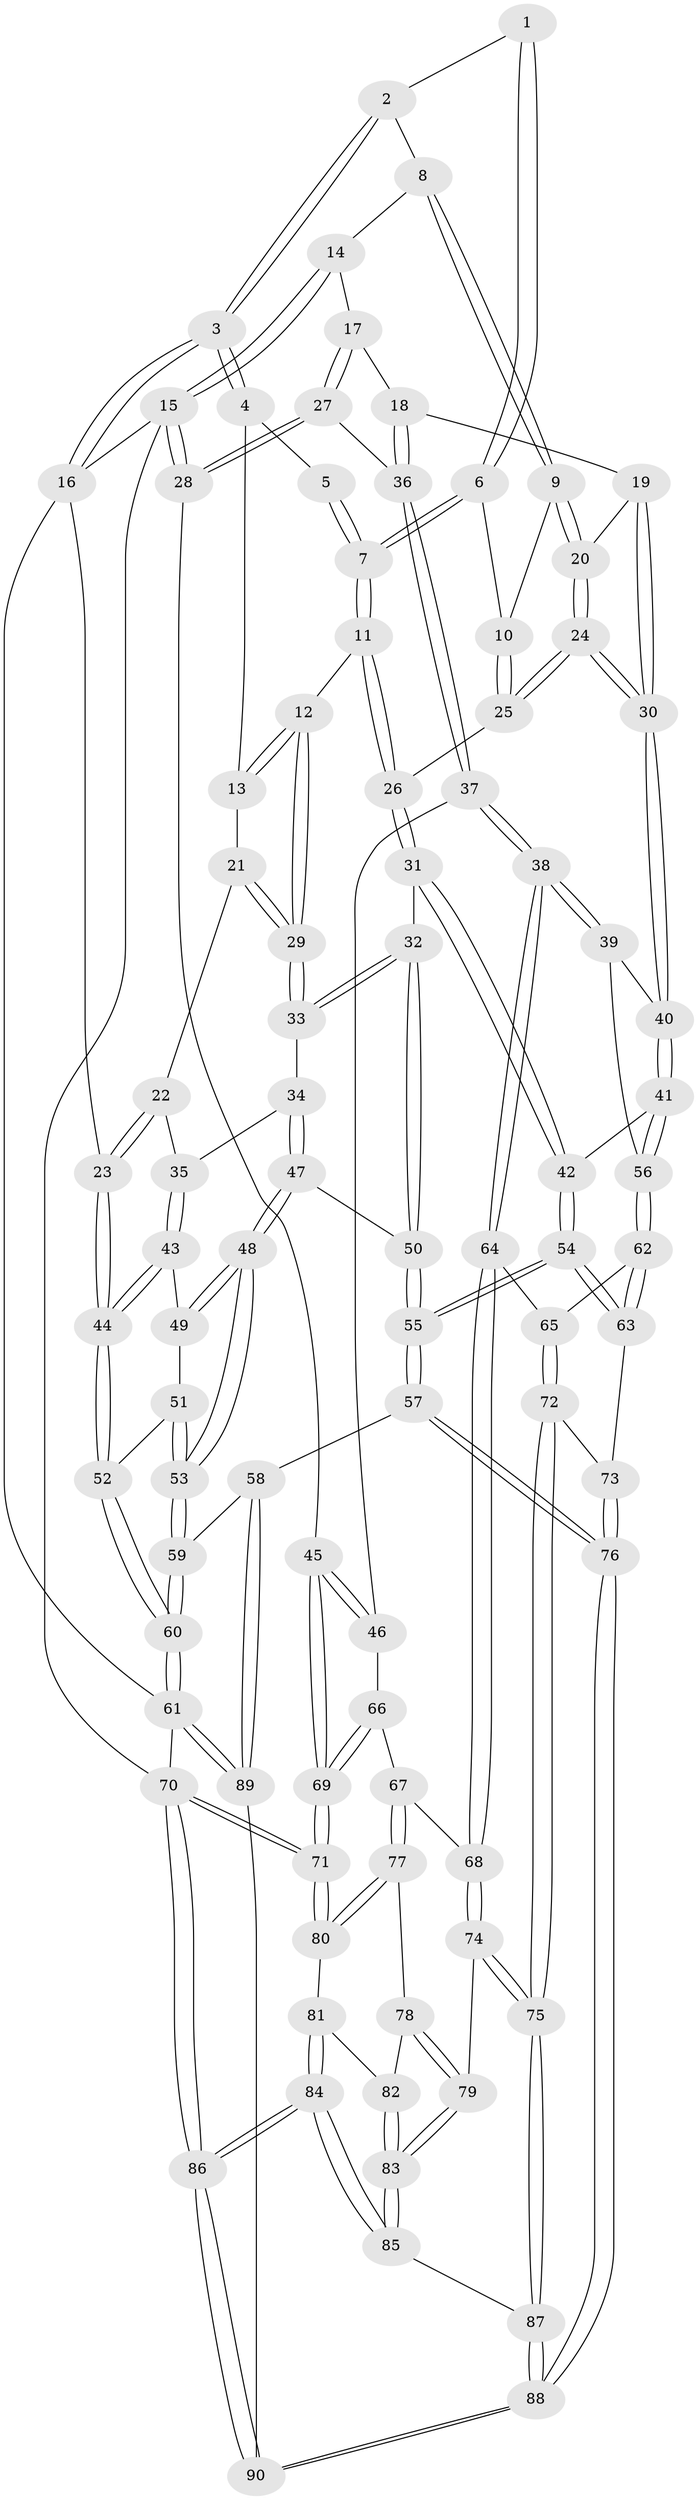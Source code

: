 // Generated by graph-tools (version 1.1) at 2025/03/03/09/25 03:03:18]
// undirected, 90 vertices, 222 edges
graph export_dot {
graph [start="1"]
  node [color=gray90,style=filled];
  1 [pos="+0.3935178716822482+0.021025897170766233"];
  2 [pos="+0.4593625160470346+0"];
  3 [pos="+0+0"];
  4 [pos="+0.1805107479808736+0.0417192120723206"];
  5 [pos="+0.23893286072380826+0.059544664007554225"];
  6 [pos="+0.3877036138163716+0.10554149432481752"];
  7 [pos="+0.3543455750007696+0.16986357896519827"];
  8 [pos="+0.6986831254613974+0"];
  9 [pos="+0.6826147737481875+0"];
  10 [pos="+0.5288471888740551+0.13496566246933592"];
  11 [pos="+0.3534681075329222+0.17354469641430706"];
  12 [pos="+0.3103078060430075+0.20244860932561576"];
  13 [pos="+0.188238409131469+0.10015607600672417"];
  14 [pos="+0.7791350374004962+0"];
  15 [pos="+1+0"];
  16 [pos="+0+0"];
  17 [pos="+0.9329517988633182+0.15555413601106366"];
  18 [pos="+0.8006983142166755+0.25541845182450196"];
  19 [pos="+0.7436143402760784+0.17508259159841671"];
  20 [pos="+0.7024286686378737+0.07792082663908179"];
  21 [pos="+0.15222895819438884+0.1897585046081822"];
  22 [pos="+0.09817037898700745+0.2207100142274025"];
  23 [pos="+0+0.022091489619597275"];
  24 [pos="+0.5317165801824849+0.29298565989207076"];
  25 [pos="+0.5257417313991567+0.29027461227361345"];
  26 [pos="+0.5024338234746232+0.2904363800245239"];
  27 [pos="+1+0.20478762094690056"];
  28 [pos="+1+0.23618520608253152"];
  29 [pos="+0.29367648241045563+0.22342294265717053"];
  30 [pos="+0.5423128022253498+0.30175965890136497"];
  31 [pos="+0.37259216512650556+0.3921326233053084"];
  32 [pos="+0.3654015659419254+0.38899738814119716"];
  33 [pos="+0.28854371295074455+0.24246755785604068"];
  34 [pos="+0.17129559005249848+0.3478434879416803"];
  35 [pos="+0.14390322074352468+0.329481103928867"];
  36 [pos="+0.8002985196150525+0.29970895771807954"];
  37 [pos="+0.794045462535854+0.40124693045873605"];
  38 [pos="+0.7625676343205869+0.4240850977016897"];
  39 [pos="+0.6292559944907513+0.37099699882112885"];
  40 [pos="+0.5848452532550606+0.3514702883510001"];
  41 [pos="+0.5105032377517534+0.4617388848448623"];
  42 [pos="+0.39516956609971665+0.48141204451021796"];
  43 [pos="+0+0.3780401240036534"];
  44 [pos="+0+0.36217710364646005"];
  45 [pos="+1+0.3666702177155324"];
  46 [pos="+0.8971008702238962+0.41497530174056957"];
  47 [pos="+0.18810215690291301+0.3953213138052662"];
  48 [pos="+0.14740590749789137+0.4656758589033568"];
  49 [pos="+0.05763937486453021+0.43454451255653354"];
  50 [pos="+0.22859514940792894+0.4080341087704958"];
  51 [pos="+0.04367020431913826+0.47445760988544355"];
  52 [pos="+0+0.39949453696589954"];
  53 [pos="+0.11691947216253601+0.6709302759983082"];
  54 [pos="+0.34969617465524955+0.6409837644750243"];
  55 [pos="+0.3463601693850525+0.6437032169503777"];
  56 [pos="+0.5434796258705247+0.5327087044259842"];
  57 [pos="+0.28865177968221556+0.7138390550849113"];
  58 [pos="+0.16013047696523358+0.7176028951947898"];
  59 [pos="+0.11543102120685468+0.6927062866369048"];
  60 [pos="+0+0.6759014168538526"];
  61 [pos="+0+1"];
  62 [pos="+0.5656287864468533+0.5922094654644238"];
  63 [pos="+0.530038098834038+0.6191932741431855"];
  64 [pos="+0.7325884894255945+0.540113529720499"];
  65 [pos="+0.7113213518669417+0.5603902892109974"];
  66 [pos="+0.9428600002875294+0.5703752862645356"];
  67 [pos="+0.9114003243088662+0.6847643387652346"];
  68 [pos="+0.8900920117646033+0.6800630954790801"];
  69 [pos="+1+0.5522338001528865"];
  70 [pos="+1+1"];
  71 [pos="+1+0.7309625316215878"];
  72 [pos="+0.6887588903623264+0.8075639806708966"];
  73 [pos="+0.5621742787265475+0.6973953327235775"];
  74 [pos="+0.7123796875001125+0.8296103879048171"];
  75 [pos="+0.6940877411183519+0.8298233506585645"];
  76 [pos="+0.43935930557837105+0.9114088234736668"];
  77 [pos="+0.923668290086112+0.6931367087352078"];
  78 [pos="+0.8858025894871047+0.8126876583848505"];
  79 [pos="+0.7487475786131572+0.8438439175070976"];
  80 [pos="+1+0.7363032043627664"];
  81 [pos="+0.9368759911512462+0.86734438186988"];
  82 [pos="+0.918807629766694+0.8621487156831533"];
  83 [pos="+0.8340886241272363+0.9123748273660871"];
  84 [pos="+1+1"];
  85 [pos="+0.8491227501215571+0.9529488211566356"];
  86 [pos="+1+1"];
  87 [pos="+0.5341200101839573+1"];
  88 [pos="+0.5093804166962324+1"];
  89 [pos="+0.0450103527145351+1"];
  90 [pos="+0.5046773635339271+1"];
  1 -- 2;
  1 -- 6;
  1 -- 6;
  2 -- 3;
  2 -- 3;
  2 -- 8;
  3 -- 4;
  3 -- 4;
  3 -- 16;
  3 -- 16;
  4 -- 5;
  4 -- 13;
  5 -- 7;
  5 -- 7;
  6 -- 7;
  6 -- 7;
  6 -- 10;
  7 -- 11;
  7 -- 11;
  8 -- 9;
  8 -- 9;
  8 -- 14;
  9 -- 10;
  9 -- 20;
  9 -- 20;
  10 -- 25;
  10 -- 25;
  11 -- 12;
  11 -- 26;
  11 -- 26;
  12 -- 13;
  12 -- 13;
  12 -- 29;
  12 -- 29;
  13 -- 21;
  14 -- 15;
  14 -- 15;
  14 -- 17;
  15 -- 16;
  15 -- 28;
  15 -- 28;
  15 -- 70;
  16 -- 23;
  16 -- 61;
  17 -- 18;
  17 -- 27;
  17 -- 27;
  18 -- 19;
  18 -- 36;
  18 -- 36;
  19 -- 20;
  19 -- 30;
  19 -- 30;
  20 -- 24;
  20 -- 24;
  21 -- 22;
  21 -- 29;
  21 -- 29;
  22 -- 23;
  22 -- 23;
  22 -- 35;
  23 -- 44;
  23 -- 44;
  24 -- 25;
  24 -- 25;
  24 -- 30;
  24 -- 30;
  25 -- 26;
  26 -- 31;
  26 -- 31;
  27 -- 28;
  27 -- 28;
  27 -- 36;
  28 -- 45;
  29 -- 33;
  29 -- 33;
  30 -- 40;
  30 -- 40;
  31 -- 32;
  31 -- 42;
  31 -- 42;
  32 -- 33;
  32 -- 33;
  32 -- 50;
  32 -- 50;
  33 -- 34;
  34 -- 35;
  34 -- 47;
  34 -- 47;
  35 -- 43;
  35 -- 43;
  36 -- 37;
  36 -- 37;
  37 -- 38;
  37 -- 38;
  37 -- 46;
  38 -- 39;
  38 -- 39;
  38 -- 64;
  38 -- 64;
  39 -- 40;
  39 -- 56;
  40 -- 41;
  40 -- 41;
  41 -- 42;
  41 -- 56;
  41 -- 56;
  42 -- 54;
  42 -- 54;
  43 -- 44;
  43 -- 44;
  43 -- 49;
  44 -- 52;
  44 -- 52;
  45 -- 46;
  45 -- 46;
  45 -- 69;
  45 -- 69;
  46 -- 66;
  47 -- 48;
  47 -- 48;
  47 -- 50;
  48 -- 49;
  48 -- 49;
  48 -- 53;
  48 -- 53;
  49 -- 51;
  50 -- 55;
  50 -- 55;
  51 -- 52;
  51 -- 53;
  51 -- 53;
  52 -- 60;
  52 -- 60;
  53 -- 59;
  53 -- 59;
  54 -- 55;
  54 -- 55;
  54 -- 63;
  54 -- 63;
  55 -- 57;
  55 -- 57;
  56 -- 62;
  56 -- 62;
  57 -- 58;
  57 -- 76;
  57 -- 76;
  58 -- 59;
  58 -- 89;
  58 -- 89;
  59 -- 60;
  59 -- 60;
  60 -- 61;
  60 -- 61;
  61 -- 89;
  61 -- 89;
  61 -- 70;
  62 -- 63;
  62 -- 63;
  62 -- 65;
  63 -- 73;
  64 -- 65;
  64 -- 68;
  64 -- 68;
  65 -- 72;
  65 -- 72;
  66 -- 67;
  66 -- 69;
  66 -- 69;
  67 -- 68;
  67 -- 77;
  67 -- 77;
  68 -- 74;
  68 -- 74;
  69 -- 71;
  69 -- 71;
  70 -- 71;
  70 -- 71;
  70 -- 86;
  70 -- 86;
  71 -- 80;
  71 -- 80;
  72 -- 73;
  72 -- 75;
  72 -- 75;
  73 -- 76;
  73 -- 76;
  74 -- 75;
  74 -- 75;
  74 -- 79;
  75 -- 87;
  75 -- 87;
  76 -- 88;
  76 -- 88;
  77 -- 78;
  77 -- 80;
  77 -- 80;
  78 -- 79;
  78 -- 79;
  78 -- 82;
  79 -- 83;
  79 -- 83;
  80 -- 81;
  81 -- 82;
  81 -- 84;
  81 -- 84;
  82 -- 83;
  82 -- 83;
  83 -- 85;
  83 -- 85;
  84 -- 85;
  84 -- 85;
  84 -- 86;
  84 -- 86;
  85 -- 87;
  86 -- 90;
  86 -- 90;
  87 -- 88;
  87 -- 88;
  88 -- 90;
  88 -- 90;
  89 -- 90;
}
